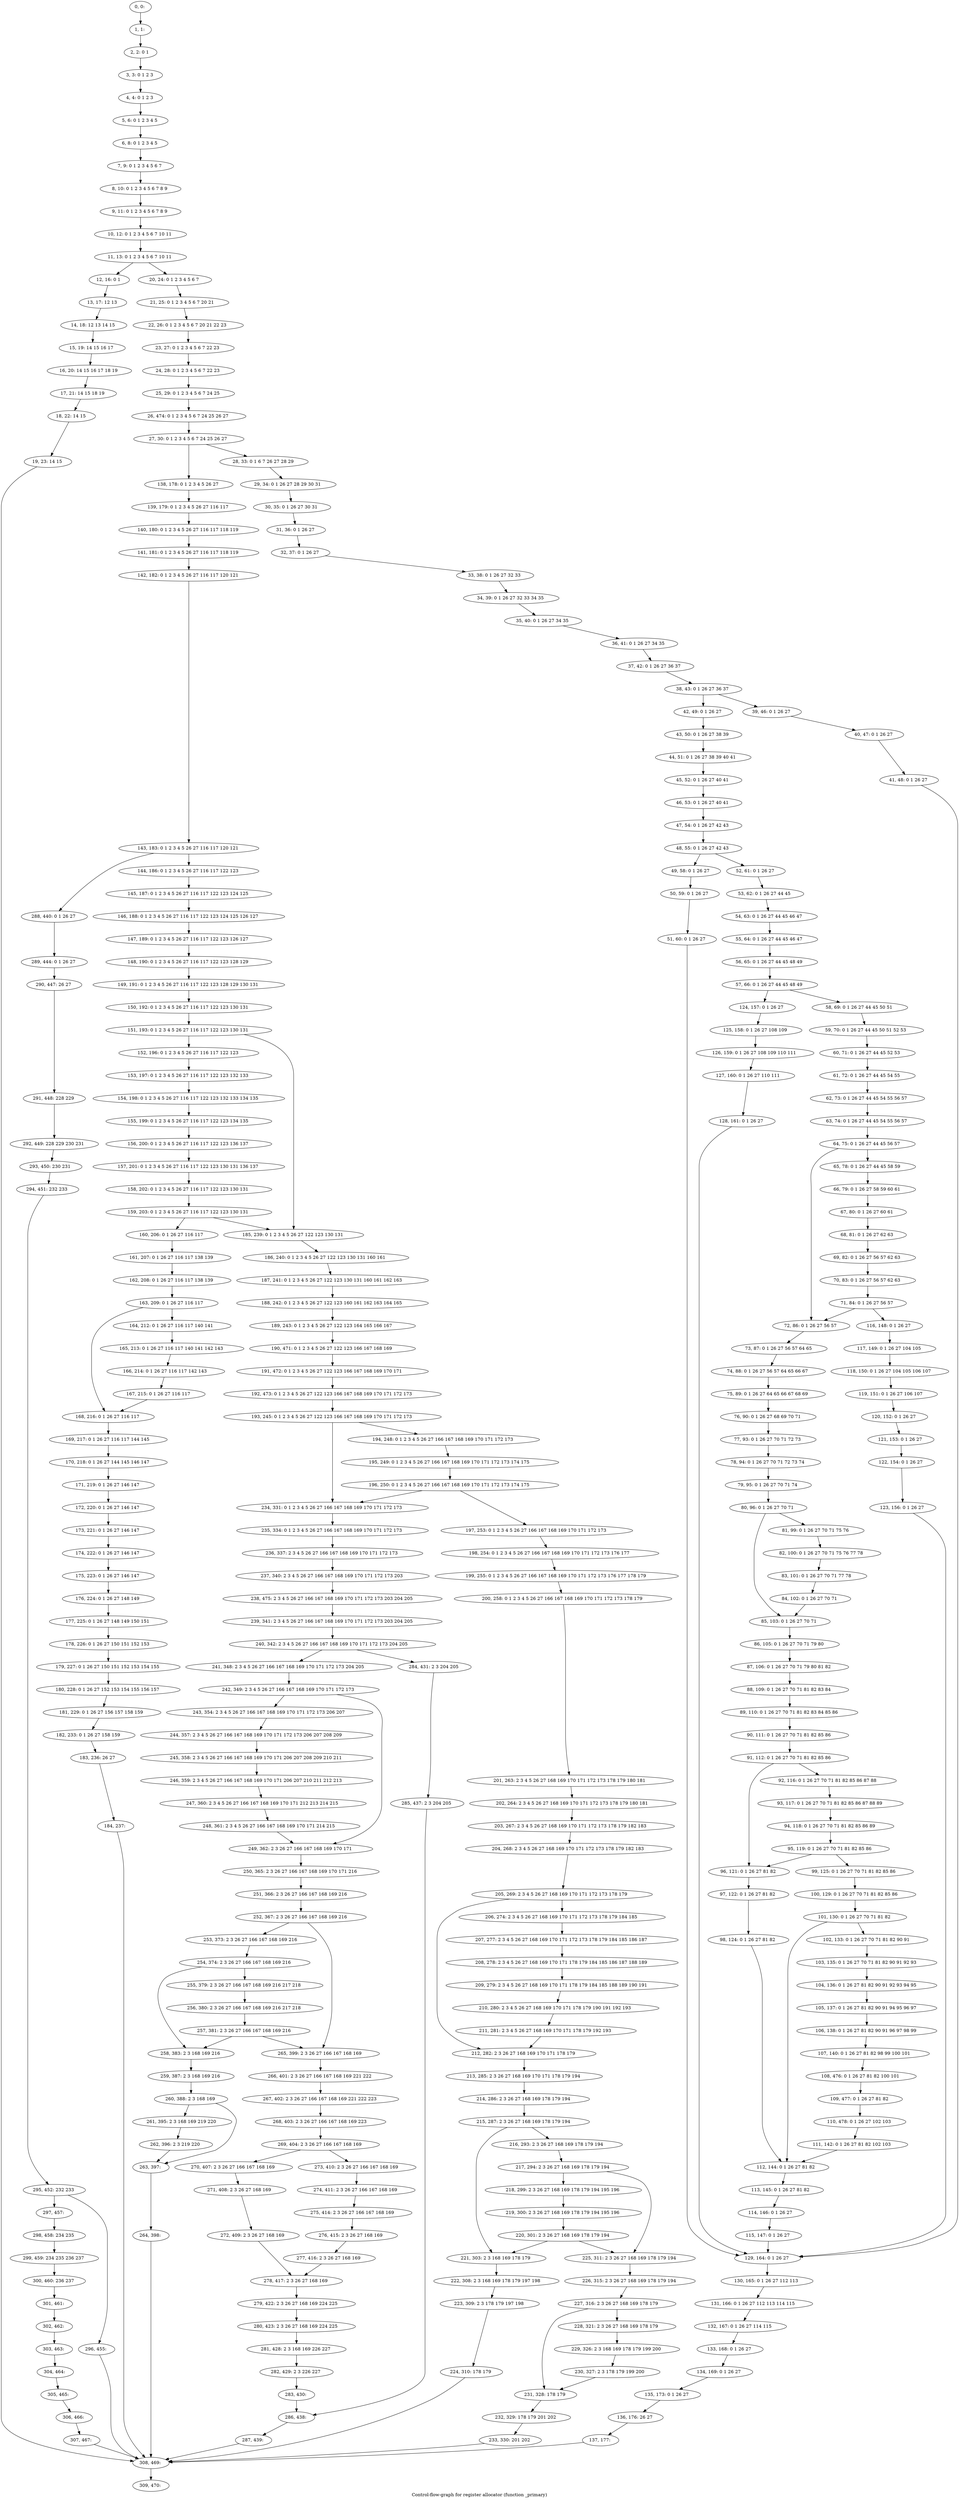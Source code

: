 digraph G {
graph [label="Control-flow-graph for register allocator (function _primary)"]
0[label="0, 0: "];
1[label="1, 1: "];
2[label="2, 2: 0 1 "];
3[label="3, 3: 0 1 2 3 "];
4[label="4, 4: 0 1 2 3 "];
5[label="5, 6: 0 1 2 3 4 5 "];
6[label="6, 8: 0 1 2 3 4 5 "];
7[label="7, 9: 0 1 2 3 4 5 6 7 "];
8[label="8, 10: 0 1 2 3 4 5 6 7 8 9 "];
9[label="9, 11: 0 1 2 3 4 5 6 7 8 9 "];
10[label="10, 12: 0 1 2 3 4 5 6 7 10 11 "];
11[label="11, 13: 0 1 2 3 4 5 6 7 10 11 "];
12[label="12, 16: 0 1 "];
13[label="13, 17: 12 13 "];
14[label="14, 18: 12 13 14 15 "];
15[label="15, 19: 14 15 16 17 "];
16[label="16, 20: 14 15 16 17 18 19 "];
17[label="17, 21: 14 15 18 19 "];
18[label="18, 22: 14 15 "];
19[label="19, 23: 14 15 "];
20[label="20, 24: 0 1 2 3 4 5 6 7 "];
21[label="21, 25: 0 1 2 3 4 5 6 7 20 21 "];
22[label="22, 26: 0 1 2 3 4 5 6 7 20 21 22 23 "];
23[label="23, 27: 0 1 2 3 4 5 6 7 22 23 "];
24[label="24, 28: 0 1 2 3 4 5 6 7 22 23 "];
25[label="25, 29: 0 1 2 3 4 5 6 7 24 25 "];
26[label="26, 474: 0 1 2 3 4 5 6 7 24 25 26 27 "];
27[label="27, 30: 0 1 2 3 4 5 6 7 24 25 26 27 "];
28[label="28, 33: 0 1 6 7 26 27 28 29 "];
29[label="29, 34: 0 1 26 27 28 29 30 31 "];
30[label="30, 35: 0 1 26 27 30 31 "];
31[label="31, 36: 0 1 26 27 "];
32[label="32, 37: 0 1 26 27 "];
33[label="33, 38: 0 1 26 27 32 33 "];
34[label="34, 39: 0 1 26 27 32 33 34 35 "];
35[label="35, 40: 0 1 26 27 34 35 "];
36[label="36, 41: 0 1 26 27 34 35 "];
37[label="37, 42: 0 1 26 27 36 37 "];
38[label="38, 43: 0 1 26 27 36 37 "];
39[label="39, 46: 0 1 26 27 "];
40[label="40, 47: 0 1 26 27 "];
41[label="41, 48: 0 1 26 27 "];
42[label="42, 49: 0 1 26 27 "];
43[label="43, 50: 0 1 26 27 38 39 "];
44[label="44, 51: 0 1 26 27 38 39 40 41 "];
45[label="45, 52: 0 1 26 27 40 41 "];
46[label="46, 53: 0 1 26 27 40 41 "];
47[label="47, 54: 0 1 26 27 42 43 "];
48[label="48, 55: 0 1 26 27 42 43 "];
49[label="49, 58: 0 1 26 27 "];
50[label="50, 59: 0 1 26 27 "];
51[label="51, 60: 0 1 26 27 "];
52[label="52, 61: 0 1 26 27 "];
53[label="53, 62: 0 1 26 27 44 45 "];
54[label="54, 63: 0 1 26 27 44 45 46 47 "];
55[label="55, 64: 0 1 26 27 44 45 46 47 "];
56[label="56, 65: 0 1 26 27 44 45 48 49 "];
57[label="57, 66: 0 1 26 27 44 45 48 49 "];
58[label="58, 69: 0 1 26 27 44 45 50 51 "];
59[label="59, 70: 0 1 26 27 44 45 50 51 52 53 "];
60[label="60, 71: 0 1 26 27 44 45 52 53 "];
61[label="61, 72: 0 1 26 27 44 45 54 55 "];
62[label="62, 73: 0 1 26 27 44 45 54 55 56 57 "];
63[label="63, 74: 0 1 26 27 44 45 54 55 56 57 "];
64[label="64, 75: 0 1 26 27 44 45 56 57 "];
65[label="65, 78: 0 1 26 27 44 45 58 59 "];
66[label="66, 79: 0 1 26 27 58 59 60 61 "];
67[label="67, 80: 0 1 26 27 60 61 "];
68[label="68, 81: 0 1 26 27 62 63 "];
69[label="69, 82: 0 1 26 27 56 57 62 63 "];
70[label="70, 83: 0 1 26 27 56 57 62 63 "];
71[label="71, 84: 0 1 26 27 56 57 "];
72[label="72, 86: 0 1 26 27 56 57 "];
73[label="73, 87: 0 1 26 27 56 57 64 65 "];
74[label="74, 88: 0 1 26 27 56 57 64 65 66 67 "];
75[label="75, 89: 0 1 26 27 64 65 66 67 68 69 "];
76[label="76, 90: 0 1 26 27 68 69 70 71 "];
77[label="77, 93: 0 1 26 27 70 71 72 73 "];
78[label="78, 94: 0 1 26 27 70 71 72 73 74 "];
79[label="79, 95: 0 1 26 27 70 71 74 "];
80[label="80, 96: 0 1 26 27 70 71 "];
81[label="81, 99: 0 1 26 27 70 71 75 76 "];
82[label="82, 100: 0 1 26 27 70 71 75 76 77 78 "];
83[label="83, 101: 0 1 26 27 70 71 77 78 "];
84[label="84, 102: 0 1 26 27 70 71 "];
85[label="85, 103: 0 1 26 27 70 71 "];
86[label="86, 105: 0 1 26 27 70 71 79 80 "];
87[label="87, 106: 0 1 26 27 70 71 79 80 81 82 "];
88[label="88, 109: 0 1 26 27 70 71 81 82 83 84 "];
89[label="89, 110: 0 1 26 27 70 71 81 82 83 84 85 86 "];
90[label="90, 111: 0 1 26 27 70 71 81 82 85 86 "];
91[label="91, 112: 0 1 26 27 70 71 81 82 85 86 "];
92[label="92, 116: 0 1 26 27 70 71 81 82 85 86 87 88 "];
93[label="93, 117: 0 1 26 27 70 71 81 82 85 86 87 88 89 "];
94[label="94, 118: 0 1 26 27 70 71 81 82 85 86 89 "];
95[label="95, 119: 0 1 26 27 70 71 81 82 85 86 "];
96[label="96, 121: 0 1 26 27 81 82 "];
97[label="97, 122: 0 1 26 27 81 82 "];
98[label="98, 124: 0 1 26 27 81 82 "];
99[label="99, 125: 0 1 26 27 70 71 81 82 85 86 "];
100[label="100, 129: 0 1 26 27 70 71 81 82 85 86 "];
101[label="101, 130: 0 1 26 27 70 71 81 82 "];
102[label="102, 133: 0 1 26 27 70 71 81 82 90 91 "];
103[label="103, 135: 0 1 26 27 70 71 81 82 90 91 92 93 "];
104[label="104, 136: 0 1 26 27 81 82 90 91 92 93 94 95 "];
105[label="105, 137: 0 1 26 27 81 82 90 91 94 95 96 97 "];
106[label="106, 138: 0 1 26 27 81 82 90 91 96 97 98 99 "];
107[label="107, 140: 0 1 26 27 81 82 98 99 100 101 "];
108[label="108, 476: 0 1 26 27 81 82 100 101 "];
109[label="109, 477: 0 1 26 27 81 82 "];
110[label="110, 478: 0 1 26 27 102 103 "];
111[label="111, 142: 0 1 26 27 81 82 102 103 "];
112[label="112, 144: 0 1 26 27 81 82 "];
113[label="113, 145: 0 1 26 27 81 82 "];
114[label="114, 146: 0 1 26 27 "];
115[label="115, 147: 0 1 26 27 "];
116[label="116, 148: 0 1 26 27 "];
117[label="117, 149: 0 1 26 27 104 105 "];
118[label="118, 150: 0 1 26 27 104 105 106 107 "];
119[label="119, 151: 0 1 26 27 106 107 "];
120[label="120, 152: 0 1 26 27 "];
121[label="121, 153: 0 1 26 27 "];
122[label="122, 154: 0 1 26 27 "];
123[label="123, 156: 0 1 26 27 "];
124[label="124, 157: 0 1 26 27 "];
125[label="125, 158: 0 1 26 27 108 109 "];
126[label="126, 159: 0 1 26 27 108 109 110 111 "];
127[label="127, 160: 0 1 26 27 110 111 "];
128[label="128, 161: 0 1 26 27 "];
129[label="129, 164: 0 1 26 27 "];
130[label="130, 165: 0 1 26 27 112 113 "];
131[label="131, 166: 0 1 26 27 112 113 114 115 "];
132[label="132, 167: 0 1 26 27 114 115 "];
133[label="133, 168: 0 1 26 27 "];
134[label="134, 169: 0 1 26 27 "];
135[label="135, 173: 0 1 26 27 "];
136[label="136, 176: 26 27 "];
137[label="137, 177: "];
138[label="138, 178: 0 1 2 3 4 5 26 27 "];
139[label="139, 179: 0 1 2 3 4 5 26 27 116 117 "];
140[label="140, 180: 0 1 2 3 4 5 26 27 116 117 118 119 "];
141[label="141, 181: 0 1 2 3 4 5 26 27 116 117 118 119 "];
142[label="142, 182: 0 1 2 3 4 5 26 27 116 117 120 121 "];
143[label="143, 183: 0 1 2 3 4 5 26 27 116 117 120 121 "];
144[label="144, 186: 0 1 2 3 4 5 26 27 116 117 122 123 "];
145[label="145, 187: 0 1 2 3 4 5 26 27 116 117 122 123 124 125 "];
146[label="146, 188: 0 1 2 3 4 5 26 27 116 117 122 123 124 125 126 127 "];
147[label="147, 189: 0 1 2 3 4 5 26 27 116 117 122 123 126 127 "];
148[label="148, 190: 0 1 2 3 4 5 26 27 116 117 122 123 128 129 "];
149[label="149, 191: 0 1 2 3 4 5 26 27 116 117 122 123 128 129 130 131 "];
150[label="150, 192: 0 1 2 3 4 5 26 27 116 117 122 123 130 131 "];
151[label="151, 193: 0 1 2 3 4 5 26 27 116 117 122 123 130 131 "];
152[label="152, 196: 0 1 2 3 4 5 26 27 116 117 122 123 "];
153[label="153, 197: 0 1 2 3 4 5 26 27 116 117 122 123 132 133 "];
154[label="154, 198: 0 1 2 3 4 5 26 27 116 117 122 123 132 133 134 135 "];
155[label="155, 199: 0 1 2 3 4 5 26 27 116 117 122 123 134 135 "];
156[label="156, 200: 0 1 2 3 4 5 26 27 116 117 122 123 136 137 "];
157[label="157, 201: 0 1 2 3 4 5 26 27 116 117 122 123 130 131 136 137 "];
158[label="158, 202: 0 1 2 3 4 5 26 27 116 117 122 123 130 131 "];
159[label="159, 203: 0 1 2 3 4 5 26 27 116 117 122 123 130 131 "];
160[label="160, 206: 0 1 26 27 116 117 "];
161[label="161, 207: 0 1 26 27 116 117 138 139 "];
162[label="162, 208: 0 1 26 27 116 117 138 139 "];
163[label="163, 209: 0 1 26 27 116 117 "];
164[label="164, 212: 0 1 26 27 116 117 140 141 "];
165[label="165, 213: 0 1 26 27 116 117 140 141 142 143 "];
166[label="166, 214: 0 1 26 27 116 117 142 143 "];
167[label="167, 215: 0 1 26 27 116 117 "];
168[label="168, 216: 0 1 26 27 116 117 "];
169[label="169, 217: 0 1 26 27 116 117 144 145 "];
170[label="170, 218: 0 1 26 27 144 145 146 147 "];
171[label="171, 219: 0 1 26 27 146 147 "];
172[label="172, 220: 0 1 26 27 146 147 "];
173[label="173, 221: 0 1 26 27 146 147 "];
174[label="174, 222: 0 1 26 27 146 147 "];
175[label="175, 223: 0 1 26 27 146 147 "];
176[label="176, 224: 0 1 26 27 148 149 "];
177[label="177, 225: 0 1 26 27 148 149 150 151 "];
178[label="178, 226: 0 1 26 27 150 151 152 153 "];
179[label="179, 227: 0 1 26 27 150 151 152 153 154 155 "];
180[label="180, 228: 0 1 26 27 152 153 154 155 156 157 "];
181[label="181, 229: 0 1 26 27 156 157 158 159 "];
182[label="182, 233: 0 1 26 27 158 159 "];
183[label="183, 236: 26 27 "];
184[label="184, 237: "];
185[label="185, 239: 0 1 2 3 4 5 26 27 122 123 130 131 "];
186[label="186, 240: 0 1 2 3 4 5 26 27 122 123 130 131 160 161 "];
187[label="187, 241: 0 1 2 3 4 5 26 27 122 123 130 131 160 161 162 163 "];
188[label="188, 242: 0 1 2 3 4 5 26 27 122 123 160 161 162 163 164 165 "];
189[label="189, 243: 0 1 2 3 4 5 26 27 122 123 164 165 166 167 "];
190[label="190, 471: 0 1 2 3 4 5 26 27 122 123 166 167 168 169 "];
191[label="191, 472: 0 1 2 3 4 5 26 27 122 123 166 167 168 169 170 171 "];
192[label="192, 473: 0 1 2 3 4 5 26 27 122 123 166 167 168 169 170 171 172 173 "];
193[label="193, 245: 0 1 2 3 4 5 26 27 122 123 166 167 168 169 170 171 172 173 "];
194[label="194, 248: 0 1 2 3 4 5 26 27 166 167 168 169 170 171 172 173 "];
195[label="195, 249: 0 1 2 3 4 5 26 27 166 167 168 169 170 171 172 173 174 175 "];
196[label="196, 250: 0 1 2 3 4 5 26 27 166 167 168 169 170 171 172 173 174 175 "];
197[label="197, 253: 0 1 2 3 4 5 26 27 166 167 168 169 170 171 172 173 "];
198[label="198, 254: 0 1 2 3 4 5 26 27 166 167 168 169 170 171 172 173 176 177 "];
199[label="199, 255: 0 1 2 3 4 5 26 27 166 167 168 169 170 171 172 173 176 177 178 179 "];
200[label="200, 258: 0 1 2 3 4 5 26 27 166 167 168 169 170 171 172 173 178 179 "];
201[label="201, 263: 2 3 4 5 26 27 168 169 170 171 172 173 178 179 180 181 "];
202[label="202, 264: 2 3 4 5 26 27 168 169 170 171 172 173 178 179 180 181 "];
203[label="203, 267: 2 3 4 5 26 27 168 169 170 171 172 173 178 179 182 183 "];
204[label="204, 268: 2 3 4 5 26 27 168 169 170 171 172 173 178 179 182 183 "];
205[label="205, 269: 2 3 4 5 26 27 168 169 170 171 172 173 178 179 "];
206[label="206, 274: 2 3 4 5 26 27 168 169 170 171 172 173 178 179 184 185 "];
207[label="207, 277: 2 3 4 5 26 27 168 169 170 171 172 173 178 179 184 185 186 187 "];
208[label="208, 278: 2 3 4 5 26 27 168 169 170 171 178 179 184 185 186 187 188 189 "];
209[label="209, 279: 2 3 4 5 26 27 168 169 170 171 178 179 184 185 188 189 190 191 "];
210[label="210, 280: 2 3 4 5 26 27 168 169 170 171 178 179 190 191 192 193 "];
211[label="211, 281: 2 3 4 5 26 27 168 169 170 171 178 179 192 193 "];
212[label="212, 282: 2 3 26 27 168 169 170 171 178 179 "];
213[label="213, 285: 2 3 26 27 168 169 170 171 178 179 194 "];
214[label="214, 286: 2 3 26 27 168 169 178 179 194 "];
215[label="215, 287: 2 3 26 27 168 169 178 179 194 "];
216[label="216, 293: 2 3 26 27 168 169 178 179 194 "];
217[label="217, 294: 2 3 26 27 168 169 178 179 194 "];
218[label="218, 299: 2 3 26 27 168 169 178 179 194 195 196 "];
219[label="219, 300: 2 3 26 27 168 169 178 179 194 195 196 "];
220[label="220, 301: 2 3 26 27 168 169 178 179 194 "];
221[label="221, 303: 2 3 168 169 178 179 "];
222[label="222, 308: 2 3 168 169 178 179 197 198 "];
223[label="223, 309: 2 3 178 179 197 198 "];
224[label="224, 310: 178 179 "];
225[label="225, 311: 2 3 26 27 168 169 178 179 194 "];
226[label="226, 315: 2 3 26 27 168 169 178 179 194 "];
227[label="227, 316: 2 3 26 27 168 169 178 179 "];
228[label="228, 321: 2 3 26 27 168 169 178 179 "];
229[label="229, 326: 2 3 168 169 178 179 199 200 "];
230[label="230, 327: 2 3 178 179 199 200 "];
231[label="231, 328: 178 179 "];
232[label="232, 329: 178 179 201 202 "];
233[label="233, 330: 201 202 "];
234[label="234, 331: 0 1 2 3 4 5 26 27 166 167 168 169 170 171 172 173 "];
235[label="235, 334: 0 1 2 3 4 5 26 27 166 167 168 169 170 171 172 173 "];
236[label="236, 337: 2 3 4 5 26 27 166 167 168 169 170 171 172 173 "];
237[label="237, 340: 2 3 4 5 26 27 166 167 168 169 170 171 172 173 203 "];
238[label="238, 475: 2 3 4 5 26 27 166 167 168 169 170 171 172 173 203 204 205 "];
239[label="239, 341: 2 3 4 5 26 27 166 167 168 169 170 171 172 173 203 204 205 "];
240[label="240, 342: 2 3 4 5 26 27 166 167 168 169 170 171 172 173 204 205 "];
241[label="241, 348: 2 3 4 5 26 27 166 167 168 169 170 171 172 173 204 205 "];
242[label="242, 349: 2 3 4 5 26 27 166 167 168 169 170 171 172 173 "];
243[label="243, 354: 2 3 4 5 26 27 166 167 168 169 170 171 172 173 206 207 "];
244[label="244, 357: 2 3 4 5 26 27 166 167 168 169 170 171 172 173 206 207 208 209 "];
245[label="245, 358: 2 3 4 5 26 27 166 167 168 169 170 171 206 207 208 209 210 211 "];
246[label="246, 359: 2 3 4 5 26 27 166 167 168 169 170 171 206 207 210 211 212 213 "];
247[label="247, 360: 2 3 4 5 26 27 166 167 168 169 170 171 212 213 214 215 "];
248[label="248, 361: 2 3 4 5 26 27 166 167 168 169 170 171 214 215 "];
249[label="249, 362: 2 3 26 27 166 167 168 169 170 171 "];
250[label="250, 365: 2 3 26 27 166 167 168 169 170 171 216 "];
251[label="251, 366: 2 3 26 27 166 167 168 169 216 "];
252[label="252, 367: 2 3 26 27 166 167 168 169 216 "];
253[label="253, 373: 2 3 26 27 166 167 168 169 216 "];
254[label="254, 374: 2 3 26 27 166 167 168 169 216 "];
255[label="255, 379: 2 3 26 27 166 167 168 169 216 217 218 "];
256[label="256, 380: 2 3 26 27 166 167 168 169 216 217 218 "];
257[label="257, 381: 2 3 26 27 166 167 168 169 216 "];
258[label="258, 383: 2 3 168 169 216 "];
259[label="259, 387: 2 3 168 169 216 "];
260[label="260, 388: 2 3 168 169 "];
261[label="261, 395: 2 3 168 169 219 220 "];
262[label="262, 396: 2 3 219 220 "];
263[label="263, 397: "];
264[label="264, 398: "];
265[label="265, 399: 2 3 26 27 166 167 168 169 "];
266[label="266, 401: 2 3 26 27 166 167 168 169 221 222 "];
267[label="267, 402: 2 3 26 27 166 167 168 169 221 222 223 "];
268[label="268, 403: 2 3 26 27 166 167 168 169 223 "];
269[label="269, 404: 2 3 26 27 166 167 168 169 "];
270[label="270, 407: 2 3 26 27 166 167 168 169 "];
271[label="271, 408: 2 3 26 27 168 169 "];
272[label="272, 409: 2 3 26 27 168 169 "];
273[label="273, 410: 2 3 26 27 166 167 168 169 "];
274[label="274, 411: 2 3 26 27 166 167 168 169 "];
275[label="275, 414: 2 3 26 27 166 167 168 169 "];
276[label="276, 415: 2 3 26 27 168 169 "];
277[label="277, 416: 2 3 26 27 168 169 "];
278[label="278, 417: 2 3 26 27 168 169 "];
279[label="279, 422: 2 3 26 27 168 169 224 225 "];
280[label="280, 423: 2 3 26 27 168 169 224 225 "];
281[label="281, 428: 2 3 168 169 226 227 "];
282[label="282, 429: 2 3 226 227 "];
283[label="283, 430: "];
284[label="284, 431: 2 3 204 205 "];
285[label="285, 437: 2 3 204 205 "];
286[label="286, 438: "];
287[label="287, 439: "];
288[label="288, 440: 0 1 26 27 "];
289[label="289, 444: 0 1 26 27 "];
290[label="290, 447: 26 27 "];
291[label="291, 448: 228 229 "];
292[label="292, 449: 228 229 230 231 "];
293[label="293, 450: 230 231 "];
294[label="294, 451: 232 233 "];
295[label="295, 452: 232 233 "];
296[label="296, 455: "];
297[label="297, 457: "];
298[label="298, 458: 234 235 "];
299[label="299, 459: 234 235 236 237 "];
300[label="300, 460: 236 237 "];
301[label="301, 461: "];
302[label="302, 462: "];
303[label="303, 463: "];
304[label="304, 464: "];
305[label="305, 465: "];
306[label="306, 466: "];
307[label="307, 467: "];
308[label="308, 469: "];
309[label="309, 470: "];
0->1 ;
1->2 ;
2->3 ;
3->4 ;
4->5 ;
5->6 ;
6->7 ;
7->8 ;
8->9 ;
9->10 ;
10->11 ;
11->12 ;
11->20 ;
12->13 ;
13->14 ;
14->15 ;
15->16 ;
16->17 ;
17->18 ;
18->19 ;
19->308 ;
20->21 ;
21->22 ;
22->23 ;
23->24 ;
24->25 ;
25->26 ;
26->27 ;
27->28 ;
27->138 ;
28->29 ;
29->30 ;
30->31 ;
31->32 ;
32->33 ;
33->34 ;
34->35 ;
35->36 ;
36->37 ;
37->38 ;
38->39 ;
38->42 ;
39->40 ;
40->41 ;
41->129 ;
42->43 ;
43->44 ;
44->45 ;
45->46 ;
46->47 ;
47->48 ;
48->49 ;
48->52 ;
49->50 ;
50->51 ;
51->129 ;
52->53 ;
53->54 ;
54->55 ;
55->56 ;
56->57 ;
57->58 ;
57->124 ;
58->59 ;
59->60 ;
60->61 ;
61->62 ;
62->63 ;
63->64 ;
64->65 ;
64->72 ;
65->66 ;
66->67 ;
67->68 ;
68->69 ;
69->70 ;
70->71 ;
71->72 ;
71->116 ;
72->73 ;
73->74 ;
74->75 ;
75->76 ;
76->77 ;
77->78 ;
78->79 ;
79->80 ;
80->81 ;
80->85 ;
81->82 ;
82->83 ;
83->84 ;
84->85 ;
85->86 ;
86->87 ;
87->88 ;
88->89 ;
89->90 ;
90->91 ;
91->92 ;
91->96 ;
92->93 ;
93->94 ;
94->95 ;
95->96 ;
95->99 ;
96->97 ;
97->98 ;
98->112 ;
99->100 ;
100->101 ;
101->102 ;
101->112 ;
102->103 ;
103->104 ;
104->105 ;
105->106 ;
106->107 ;
107->108 ;
108->109 ;
109->110 ;
110->111 ;
111->112 ;
112->113 ;
113->114 ;
114->115 ;
115->129 ;
116->117 ;
117->118 ;
118->119 ;
119->120 ;
120->121 ;
121->122 ;
122->123 ;
123->129 ;
124->125 ;
125->126 ;
126->127 ;
127->128 ;
128->129 ;
129->130 ;
130->131 ;
131->132 ;
132->133 ;
133->134 ;
134->135 ;
135->136 ;
136->137 ;
137->308 ;
138->139 ;
139->140 ;
140->141 ;
141->142 ;
142->143 ;
143->144 ;
143->288 ;
144->145 ;
145->146 ;
146->147 ;
147->148 ;
148->149 ;
149->150 ;
150->151 ;
151->152 ;
151->185 ;
152->153 ;
153->154 ;
154->155 ;
155->156 ;
156->157 ;
157->158 ;
158->159 ;
159->160 ;
159->185 ;
160->161 ;
161->162 ;
162->163 ;
163->164 ;
163->168 ;
164->165 ;
165->166 ;
166->167 ;
167->168 ;
168->169 ;
169->170 ;
170->171 ;
171->172 ;
172->173 ;
173->174 ;
174->175 ;
175->176 ;
176->177 ;
177->178 ;
178->179 ;
179->180 ;
180->181 ;
181->182 ;
182->183 ;
183->184 ;
184->308 ;
185->186 ;
186->187 ;
187->188 ;
188->189 ;
189->190 ;
190->191 ;
191->192 ;
192->193 ;
193->194 ;
193->234 ;
194->195 ;
195->196 ;
196->197 ;
196->234 ;
197->198 ;
198->199 ;
199->200 ;
200->201 ;
201->202 ;
202->203 ;
203->204 ;
204->205 ;
205->206 ;
205->212 ;
206->207 ;
207->208 ;
208->209 ;
209->210 ;
210->211 ;
211->212 ;
212->213 ;
213->214 ;
214->215 ;
215->216 ;
215->221 ;
216->217 ;
217->218 ;
217->225 ;
218->219 ;
219->220 ;
220->221 ;
220->225 ;
221->222 ;
222->223 ;
223->224 ;
224->308 ;
225->226 ;
226->227 ;
227->228 ;
227->231 ;
228->229 ;
229->230 ;
230->231 ;
231->232 ;
232->233 ;
233->308 ;
234->235 ;
235->236 ;
236->237 ;
237->238 ;
238->239 ;
239->240 ;
240->241 ;
240->284 ;
241->242 ;
242->243 ;
242->249 ;
243->244 ;
244->245 ;
245->246 ;
246->247 ;
247->248 ;
248->249 ;
249->250 ;
250->251 ;
251->252 ;
252->253 ;
252->265 ;
253->254 ;
254->255 ;
254->258 ;
255->256 ;
256->257 ;
257->258 ;
257->265 ;
258->259 ;
259->260 ;
260->261 ;
260->263 ;
261->262 ;
262->263 ;
263->264 ;
264->308 ;
265->266 ;
266->267 ;
267->268 ;
268->269 ;
269->270 ;
269->273 ;
270->271 ;
271->272 ;
272->278 ;
273->274 ;
274->275 ;
275->276 ;
276->277 ;
277->278 ;
278->279 ;
279->280 ;
280->281 ;
281->282 ;
282->283 ;
283->286 ;
284->285 ;
285->286 ;
286->287 ;
287->308 ;
288->289 ;
289->290 ;
290->291 ;
291->292 ;
292->293 ;
293->294 ;
294->295 ;
295->296 ;
295->297 ;
296->308 ;
297->298 ;
298->299 ;
299->300 ;
300->301 ;
301->302 ;
302->303 ;
303->304 ;
304->305 ;
305->306 ;
306->307 ;
307->308 ;
308->309 ;
}
